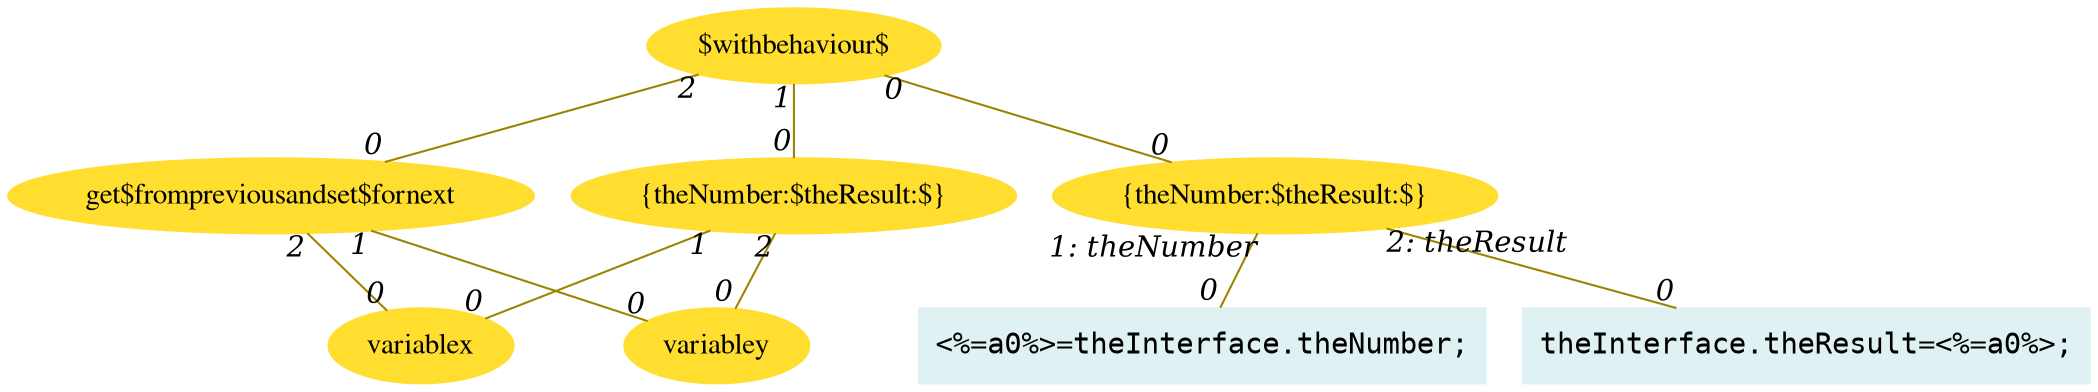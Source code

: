 digraph g{node_5864 [shape="ellipse", style="filled", color="#ffde2f", fontname="Times", label="variablex" ]
node_5869 [shape="ellipse", style="filled", color="#ffde2f", fontname="Times", label="variabley" ]
node_5874 [shape="ellipse", style="filled", color="#ffde2f", fontname="Times", label="{theNumber:$theResult:$}" ]
node_5880 [shape="ellipse", style="filled", color="#ffde2f", fontname="Times", label="get$frompreviousandset$fornext" ]
node_5886 [shape="ellipse", style="filled", color="#ffde2f", fontname="Times", label="$withbehaviour$" ]
node_5892 [shape="box", style="filled", color="#dff1f2", fontname="Courier", label="<%=a0%>=theInterface.theNumber;
" ]
node_5894 [shape="box", style="filled", color="#dff1f2", fontname="Courier", label="theInterface.theResult=<%=a0%>;
" ]
node_5896 [shape="ellipse", style="filled", color="#ffde2f", fontname="Times", label="{theNumber:$theResult:$}" ]
node_5874 -> node_5864 [dir=none, arrowHead=none, fontname="Times-Italic", arrowsize=1, color="#9d8400", label="",  headlabel="0", taillabel="1" ]
node_5874 -> node_5869 [dir=none, arrowHead=none, fontname="Times-Italic", arrowsize=1, color="#9d8400", label="",  headlabel="0", taillabel="2" ]
node_5880 -> node_5864 [dir=none, arrowHead=none, fontname="Times-Italic", arrowsize=1, color="#9d8400", label="",  headlabel="0", taillabel="2" ]
node_5880 -> node_5869 [dir=none, arrowHead=none, fontname="Times-Italic", arrowsize=1, color="#9d8400", label="",  headlabel="0", taillabel="1" ]
node_5886 -> node_5874 [dir=none, arrowHead=none, fontname="Times-Italic", arrowsize=1, color="#9d8400", label="",  headlabel="0", taillabel="1" ]
node_5886 -> node_5880 [dir=none, arrowHead=none, fontname="Times-Italic", arrowsize=1, color="#9d8400", label="",  headlabel="0", taillabel="2" ]
node_5896 -> node_5892 [dir=none, arrowHead=none, fontname="Times-Italic", arrowsize=1, color="#9d8400", label="",  headlabel="0", taillabel="1: theNumber" ]
node_5896 -> node_5894 [dir=none, arrowHead=none, fontname="Times-Italic", arrowsize=1, color="#9d8400", label="",  headlabel="0", taillabel="2: theResult" ]
node_5886 -> node_5896 [dir=none, arrowHead=none, fontname="Times-Italic", arrowsize=1, color="#9d8400", label="",  headlabel="0", taillabel="0" ]
}